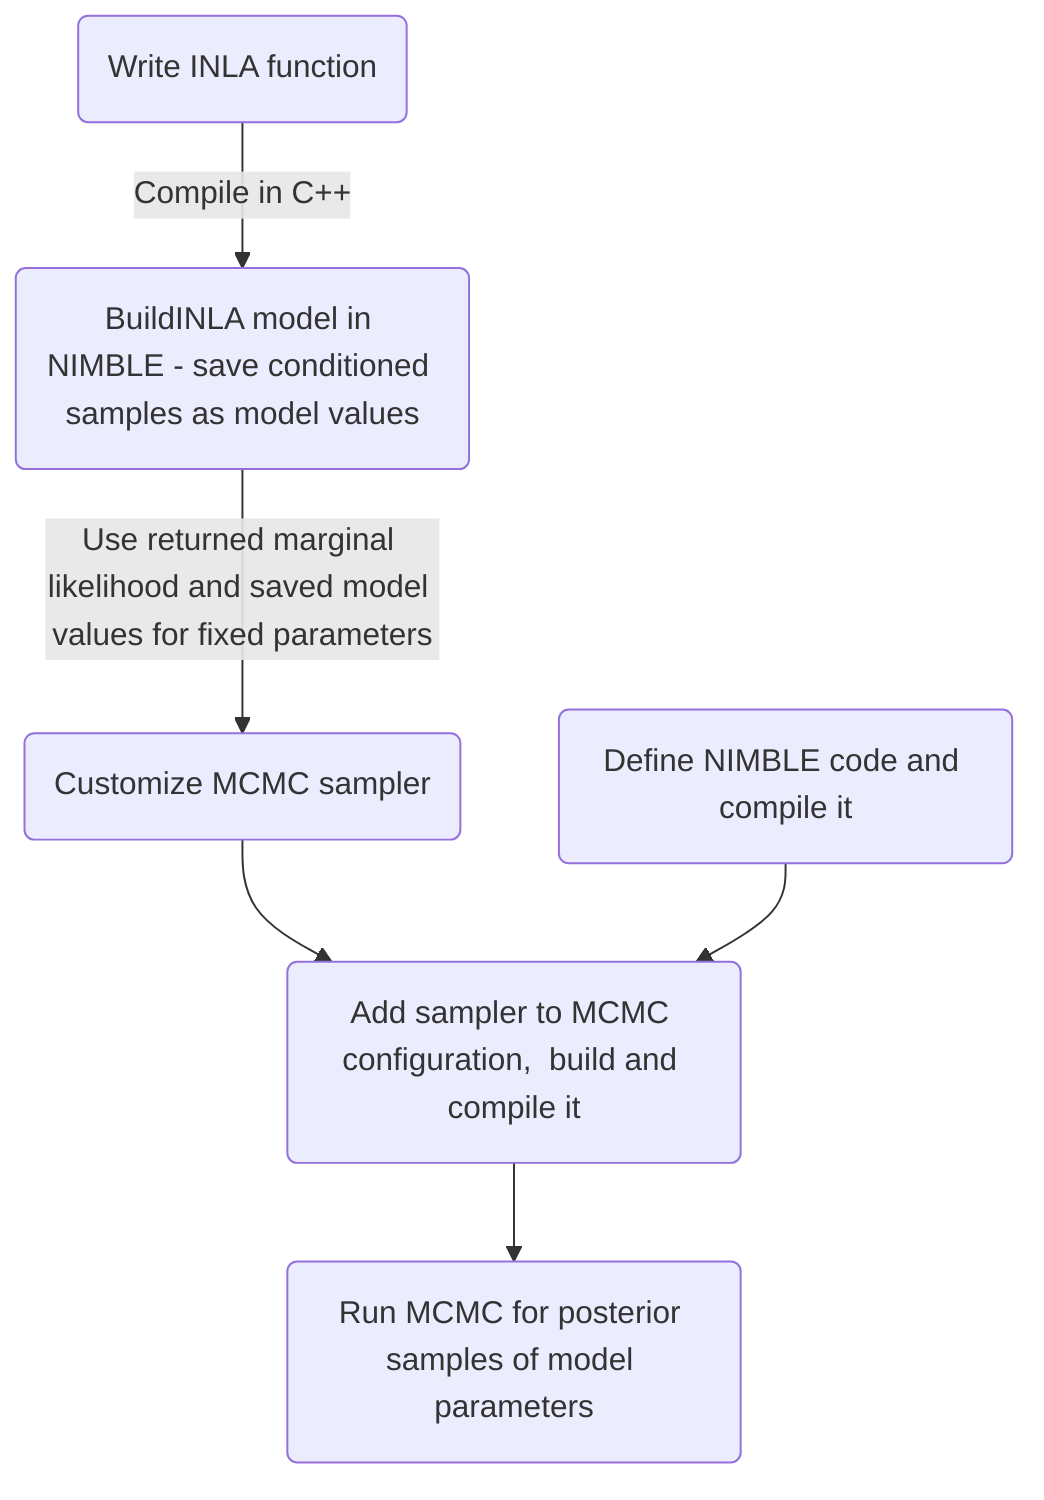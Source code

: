 flowchart TD
    id1(Write INLA function) -->|Compile in C++| id3(BuildINLA model in NIMBLE - save conditioned samples as model values)
    id3 -->|Use returned marginal likelihood and saved model values for fixed parameters| id5(Customize MCMC sampler)
    id5 --> id6(Add sampler to MCMC configuration,  build and compile it )
        id4(Define NIMBLE code and compile it) --> id6
    id6 --> id7(Run MCMC for posterior samples of model parameters)